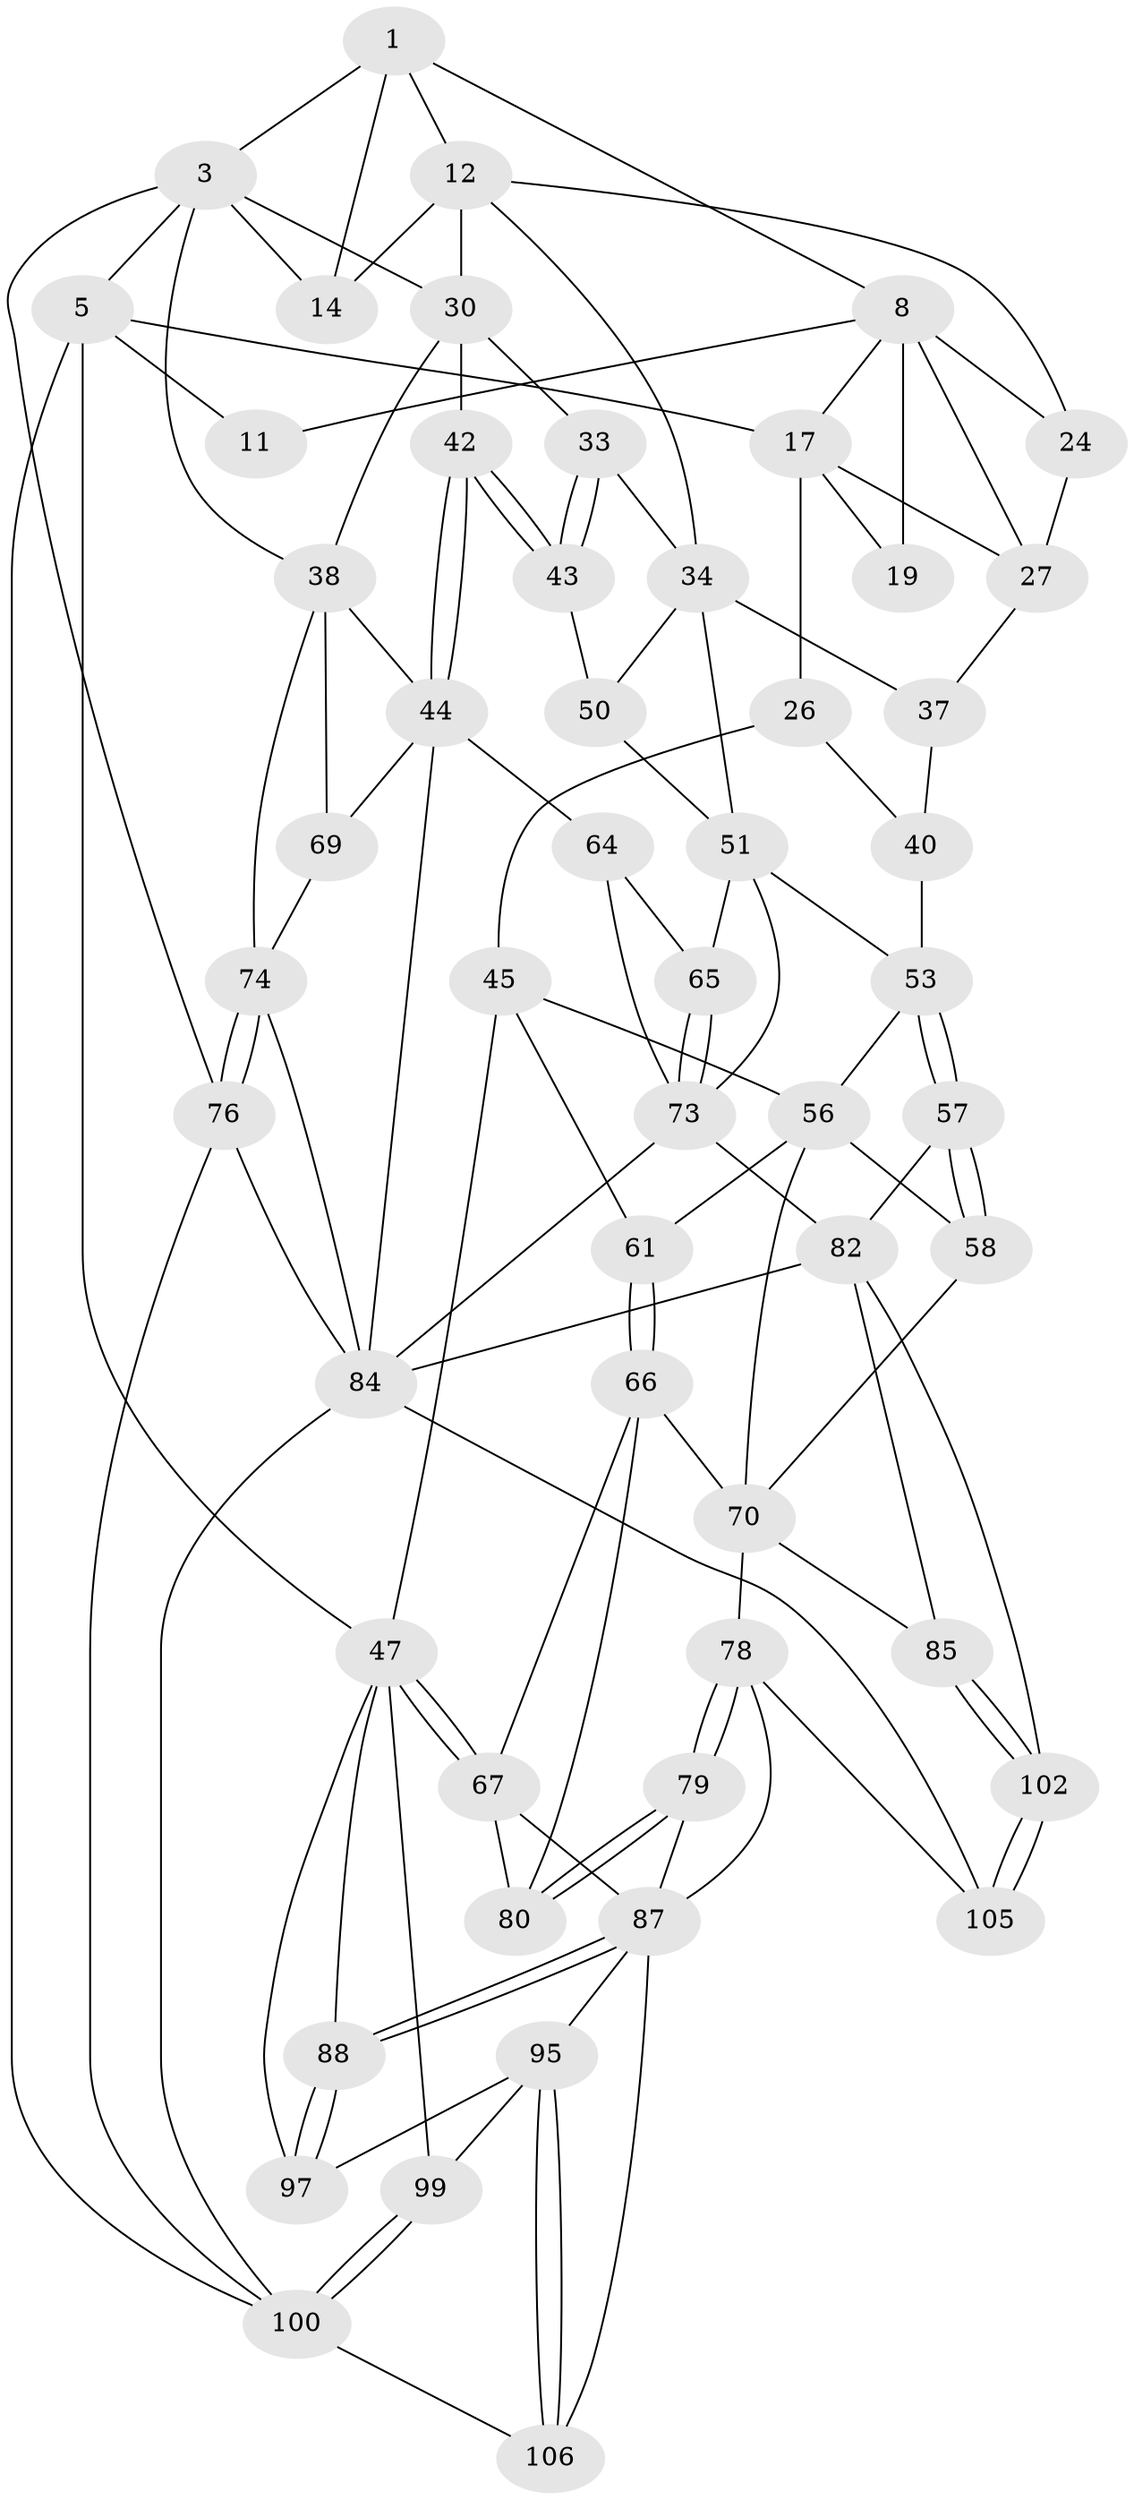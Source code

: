 // original degree distribution, {3: 0.018518518518518517, 5: 0.5370370370370371, 6: 0.21296296296296297, 4: 0.23148148148148148}
// Generated by graph-tools (version 1.1) at 2025/16/03/09/25 04:16:47]
// undirected, 54 vertices, 123 edges
graph export_dot {
graph [start="1"]
  node [color=gray90,style=filled];
  1 [pos="+0.3657812670753579+0",super="+7+2"];
  3 [pos="+1+0",super="+4+29"];
  5 [pos="+0+0",super="+15+6"];
  8 [pos="+0.34982605518203075+0.07778149419713053",super="+9+21"];
  11 [pos="+0.17518941796480209+0"];
  12 [pos="+0.5747020039901622+0.14718467746173447",super="+23+13"];
  14 [pos="+0.6787648583698951+0.04068334472204735"];
  17 [pos="+0.18819503789484657+0.1102823551588317",super="+20+18"];
  19 [pos="+0.2699535354103455+0.11472119000683985"];
  24 [pos="+0.48308458476851573+0.18806380761569533"];
  26 [pos="+0.23390316622140883+0.2967088393998707",super="+41"];
  27 [pos="+0.2951325155095006+0.27869673324218636",super="+28"];
  30 [pos="+0.8798464909552579+0.2890270804790876",super="+31"];
  33 [pos="+0.642320680045535+0.3850147128591271"];
  34 [pos="+0.5969828838172382+0.3731878485680978",super="+35"];
  37 [pos="+0.45155921038140723+0.40719479809183357"];
  38 [pos="+1+0.42552491392225306",super="+39+68"];
  40 [pos="+0.44856531246448084+0.40975270819198684"];
  42 [pos="+0.7493143523531952+0.5156705231866437"];
  43 [pos="+0.7127298891756616+0.5042369931706845"];
  44 [pos="+0.7727925164992518+0.533297293698638",super="+62"];
  45 [pos="+0.22507068926140425+0.479319887629885",super="+46"];
  47 [pos="+0+0.5624043820415675",super="+48"];
  50 [pos="+0.5924239708585295+0.5515421119144556"];
  51 [pos="+0.5283900005720858+0.5848017141304734",super="+52+55"];
  53 [pos="+0.5013984495317972+0.6114009050553415",super="+54"];
  56 [pos="+0.36522068157599913+0.5269665234180391",super="+59"];
  57 [pos="+0.4985038383453895+0.6156732135320198"];
  58 [pos="+0.4981555632559204+0.615705149440334"];
  61 [pos="+0.2494633189192079+0.5658651606767728"];
  64 [pos="+0.6987743677770343+0.6934335024883278"];
  65 [pos="+0.6893250533678124+0.6953491735970819"];
  66 [pos="+0.24825676140310363+0.6504493554258002",super="+71"];
  67 [pos="+0.12470070198601982+0.65719616267476",super="+86"];
  69 [pos="+0.9243394887943914+0.5923858718366682"];
  70 [pos="+0.35599154190638976+0.6408248756791893",super="+72"];
  73 [pos="+0.6645549061737677+0.7112933731418769",super="+81"];
  74 [pos="+1+0.7210093019221948",super="+75"];
  76 [pos="+1+1"];
  78 [pos="+0.341092157519414+0.8297463623510125",super="+104"];
  79 [pos="+0.32501044823479397+0.8071275488993345"];
  80 [pos="+0.28171167624659404+0.7284611643185118"];
  82 [pos="+0.5525121370312329+0.7824460006381739",super="+83+101"];
  84 [pos="+0.8436597942985137+0.7419096312793524",super="+89"];
  85 [pos="+0.4669184081542881+0.7966716383349612"];
  87 [pos="+0.13230249217366394+0.792671688514837",super="+92"];
  88 [pos="+0.09687169627834546+0.7935693877470932"];
  95 [pos="+0.14519027464384734+0.9294813352628737",super="+96"];
  97 [pos="+0.07523644028445835+0.8422295552642621"];
  99 [pos="+0+1"];
  100 [pos="+0+1",super="+108"];
  102 [pos="+0.5371276218088806+1"];
  105 [pos="+0.5033280144157576+1"];
  106 [pos="+0.21824623812098837+1"];
  1 -- 8;
  1 -- 12;
  1 -- 3;
  1 -- 14;
  3 -- 76;
  3 -- 5;
  3 -- 38;
  3 -- 14;
  3 -- 30;
  5 -- 100;
  5 -- 11 [weight=2];
  5 -- 17;
  5 -- 47;
  8 -- 17;
  8 -- 11;
  8 -- 19 [weight=2];
  8 -- 24;
  8 -- 27;
  12 -- 24;
  12 -- 34;
  12 -- 14;
  12 -- 30;
  17 -- 27;
  17 -- 26 [weight=2];
  17 -- 19;
  24 -- 27;
  26 -- 40;
  26 -- 45;
  27 -- 37;
  30 -- 38;
  30 -- 33;
  30 -- 42;
  33 -- 34;
  33 -- 43;
  33 -- 43;
  34 -- 51;
  34 -- 50;
  34 -- 37;
  37 -- 40;
  38 -- 44;
  38 -- 74;
  38 -- 69;
  40 -- 53;
  42 -- 43;
  42 -- 43;
  42 -- 44;
  42 -- 44;
  43 -- 50;
  44 -- 64;
  44 -- 69;
  44 -- 84;
  45 -- 56;
  45 -- 61;
  45 -- 47;
  47 -- 67;
  47 -- 67;
  47 -- 97;
  47 -- 99;
  47 -- 88;
  50 -- 51;
  51 -- 73;
  51 -- 53;
  51 -- 65;
  53 -- 57;
  53 -- 57;
  53 -- 56;
  56 -- 58;
  56 -- 61;
  56 -- 70;
  57 -- 58;
  57 -- 58;
  57 -- 82;
  58 -- 70;
  61 -- 66;
  61 -- 66;
  64 -- 65;
  64 -- 73;
  65 -- 73;
  65 -- 73;
  66 -- 67;
  66 -- 80;
  66 -- 70;
  67 -- 80;
  67 -- 87;
  69 -- 74;
  70 -- 78;
  70 -- 85;
  73 -- 82;
  73 -- 84;
  74 -- 76;
  74 -- 76;
  74 -- 84;
  76 -- 100;
  76 -- 84;
  78 -- 79;
  78 -- 79;
  78 -- 105;
  78 -- 87;
  79 -- 80;
  79 -- 80;
  79 -- 87;
  82 -- 85;
  82 -- 102;
  82 -- 84;
  84 -- 100;
  84 -- 105;
  85 -- 102;
  85 -- 102;
  87 -- 88;
  87 -- 88;
  87 -- 106;
  87 -- 95;
  88 -- 97;
  88 -- 97;
  95 -- 106;
  95 -- 106;
  95 -- 97;
  95 -- 99;
  99 -- 100;
  99 -- 100;
  100 -- 106;
  102 -- 105;
  102 -- 105;
}
